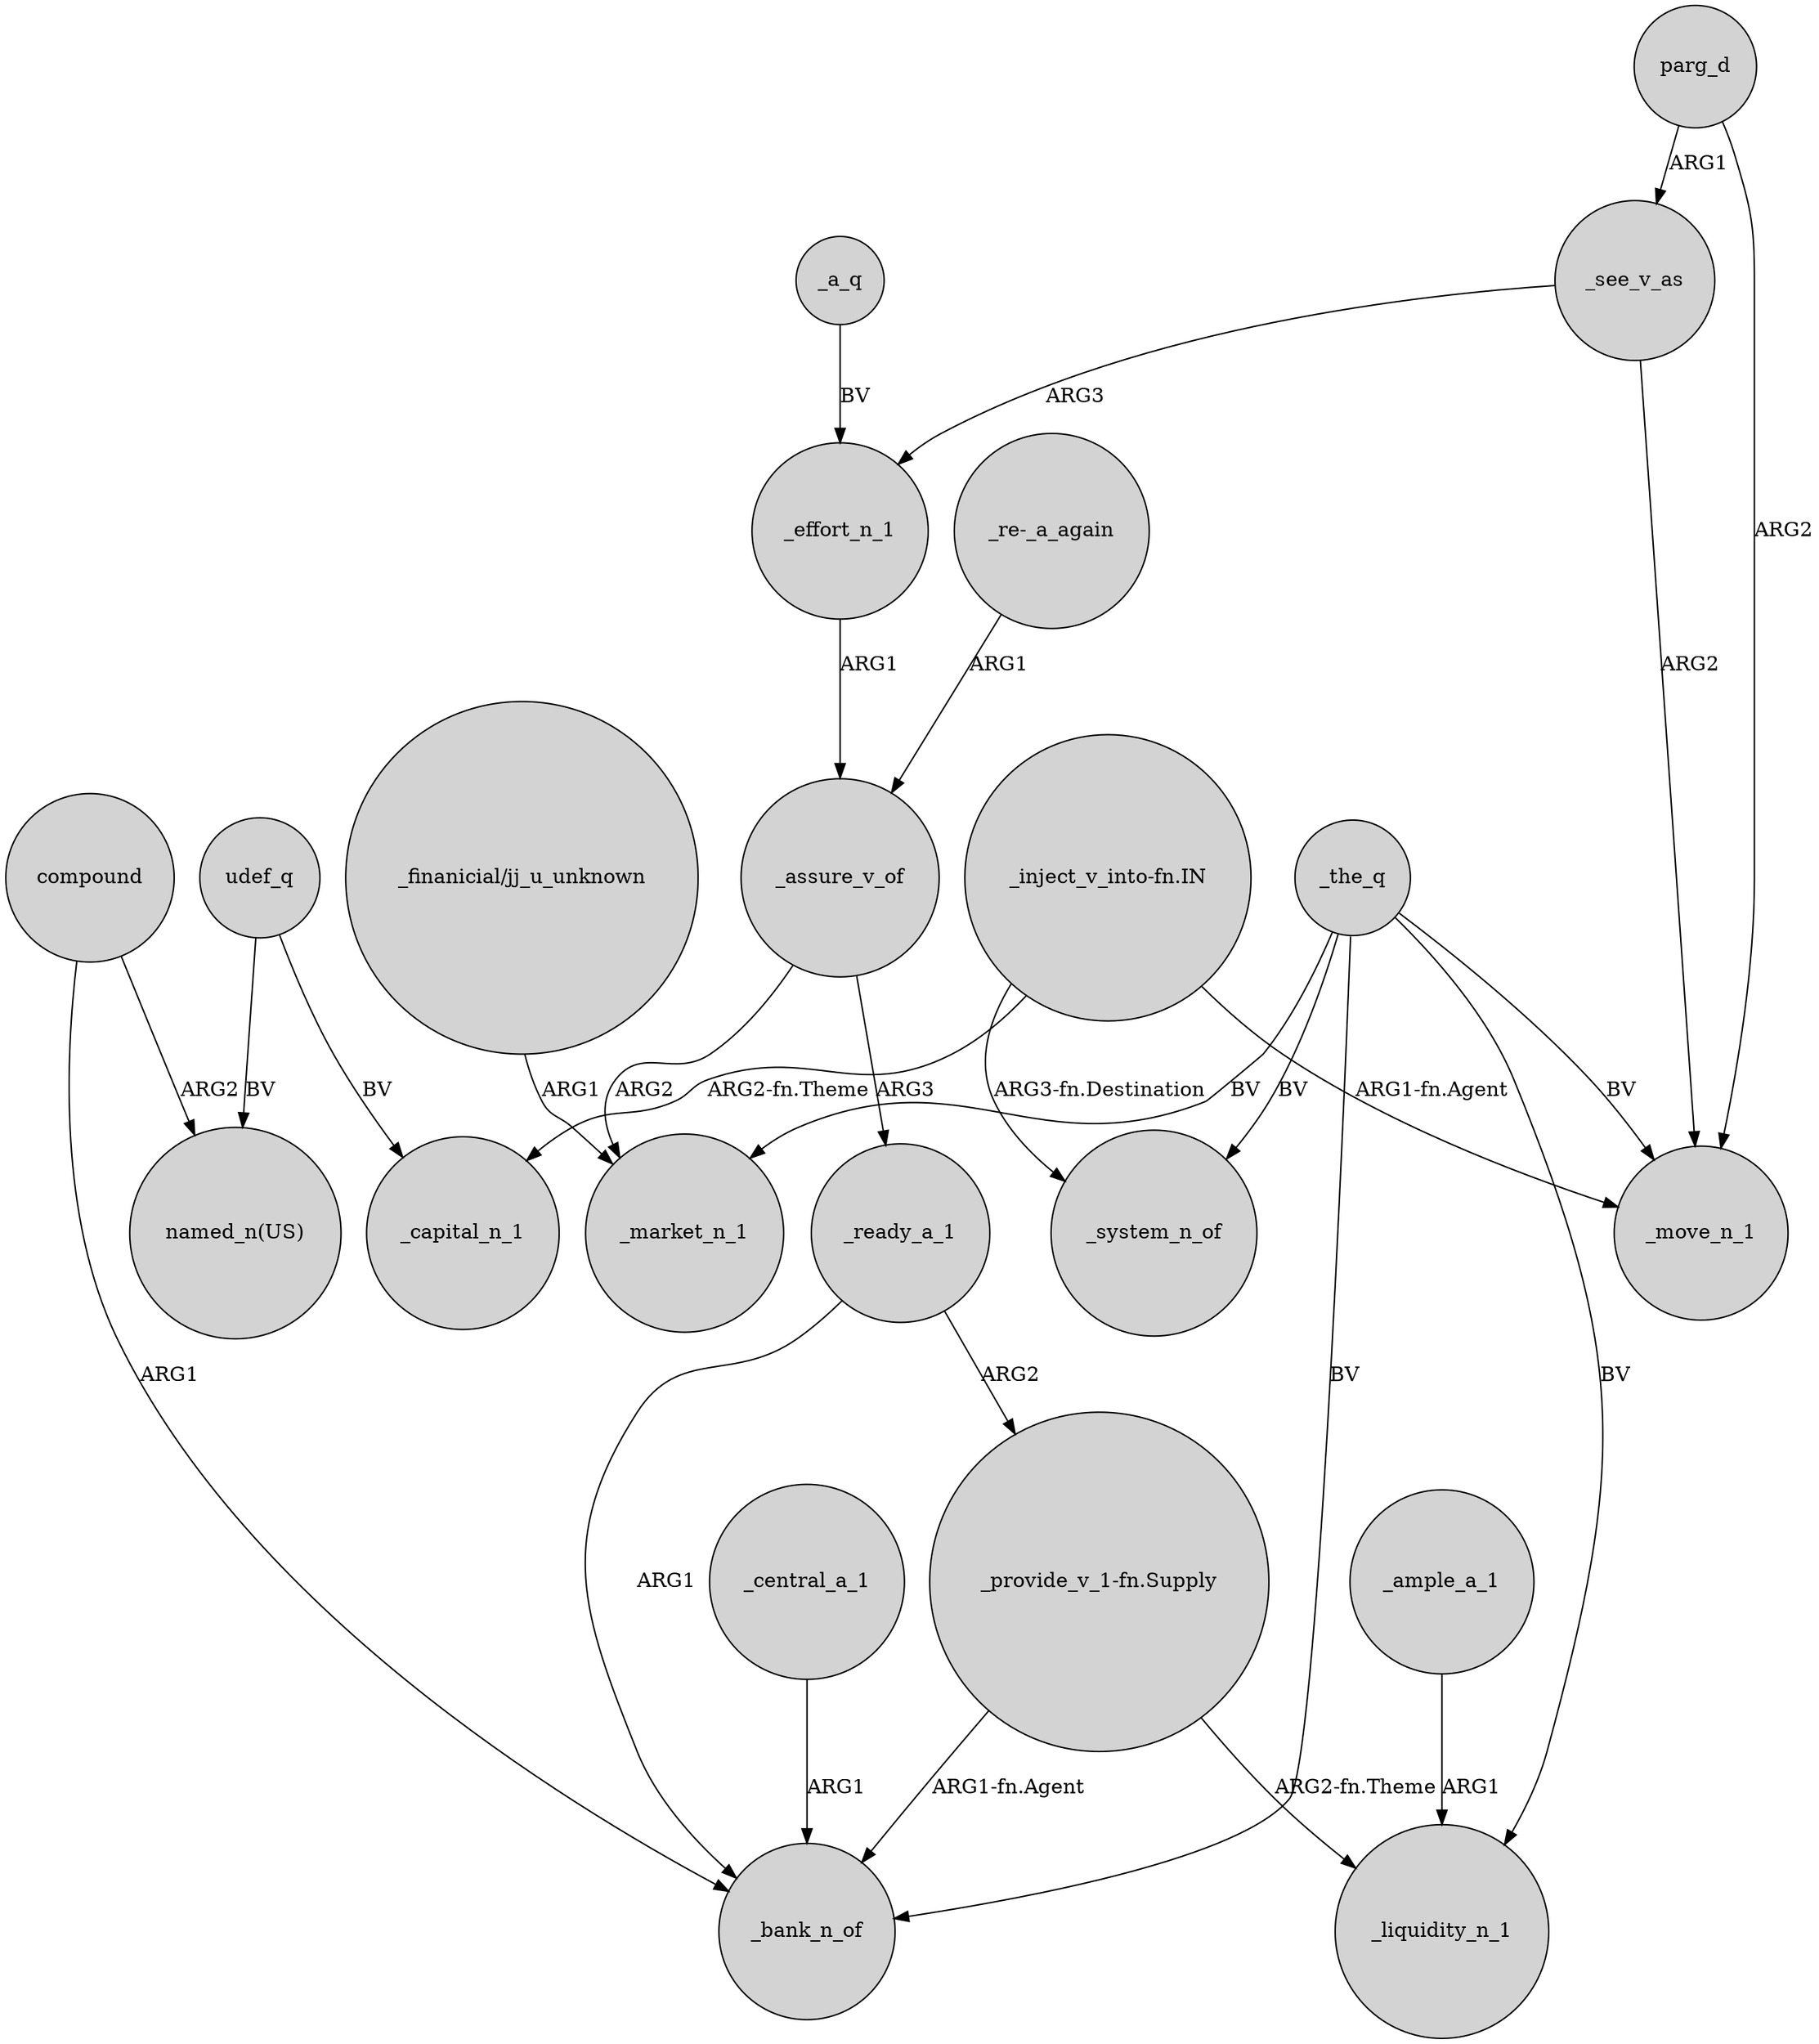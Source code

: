 digraph {
	node [shape=circle style=filled]
	udef_q -> "named_n(US)" [label=BV]
	_see_v_as -> _effort_n_1 [label=ARG3]
	parg_d -> _see_v_as [label=ARG1]
	_assure_v_of -> _market_n_1 [label=ARG2]
	"_inject_v_into-fn.IN" -> _system_n_of [label="ARG3-fn.Destination"]
	"_inject_v_into-fn.IN" -> _capital_n_1 [label="ARG2-fn.Theme"]
	compound -> _bank_n_of [label=ARG1]
	_effort_n_1 -> _assure_v_of [label=ARG1]
	_the_q -> _move_n_1 [label=BV]
	"_re-_a_again" -> _assure_v_of [label=ARG1]
	compound -> "named_n(US)" [label=ARG2]
	"_inject_v_into-fn.IN" -> _move_n_1 [label="ARG1-fn.Agent"]
	"_provide_v_1-fn.Supply" -> _liquidity_n_1 [label="ARG2-fn.Theme"]
	_ready_a_1 -> _bank_n_of [label=ARG1]
	_the_q -> _bank_n_of [label=BV]
	_central_a_1 -> _bank_n_of [label=ARG1]
	"_provide_v_1-fn.Supply" -> _bank_n_of [label="ARG1-fn.Agent"]
	_ready_a_1 -> "_provide_v_1-fn.Supply" [label=ARG2]
	_a_q -> _effort_n_1 [label=BV]
	_the_q -> _liquidity_n_1 [label=BV]
	parg_d -> _move_n_1 [label=ARG2]
	_assure_v_of -> _ready_a_1 [label=ARG3]
	_the_q -> _system_n_of [label=BV]
	_the_q -> _market_n_1 [label=BV]
	"_finanicial/jj_u_unknown" -> _market_n_1 [label=ARG1]
	_ample_a_1 -> _liquidity_n_1 [label=ARG1]
	_see_v_as -> _move_n_1 [label=ARG2]
	udef_q -> _capital_n_1 [label=BV]
}
